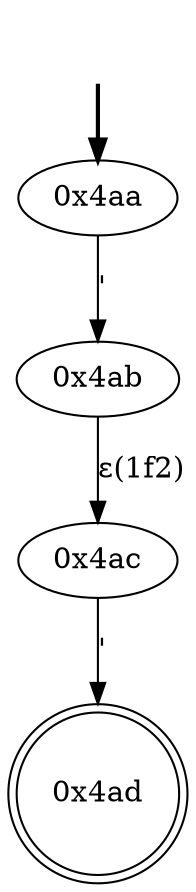 digraph {
	fake [style=invisible]
	"0x4aa" [root=true]
	"0x4ab"
	"0x4ac"
	"0x4ad" [shape=doublecircle]
	fake -> "0x4aa" [style=bold]
	"0x4aa" -> "0x4ab" [label="'"]
	"0x4ac" -> "0x4ad" [label="'"]
	"0x4ab" -> "0x4ac" [label="ε(1f2)"]
}
